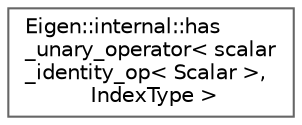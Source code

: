 digraph "Graphical Class Hierarchy"
{
 // LATEX_PDF_SIZE
  bgcolor="transparent";
  edge [fontname=Helvetica,fontsize=10,labelfontname=Helvetica,labelfontsize=10];
  node [fontname=Helvetica,fontsize=10,shape=box,height=0.2,width=0.4];
  rankdir="LR";
  Node0 [id="Node000000",label="Eigen::internal::has\l_unary_operator\< scalar\l_identity_op\< Scalar \>,\l IndexType \>",height=0.2,width=0.4,color="grey40", fillcolor="white", style="filled",URL="$structEigen_1_1internal_1_1has__unary__operator_3_01scalar__identity__op_3_01Scalar_01_4_00_01IndexType_01_4.html",tooltip=" "];
}
